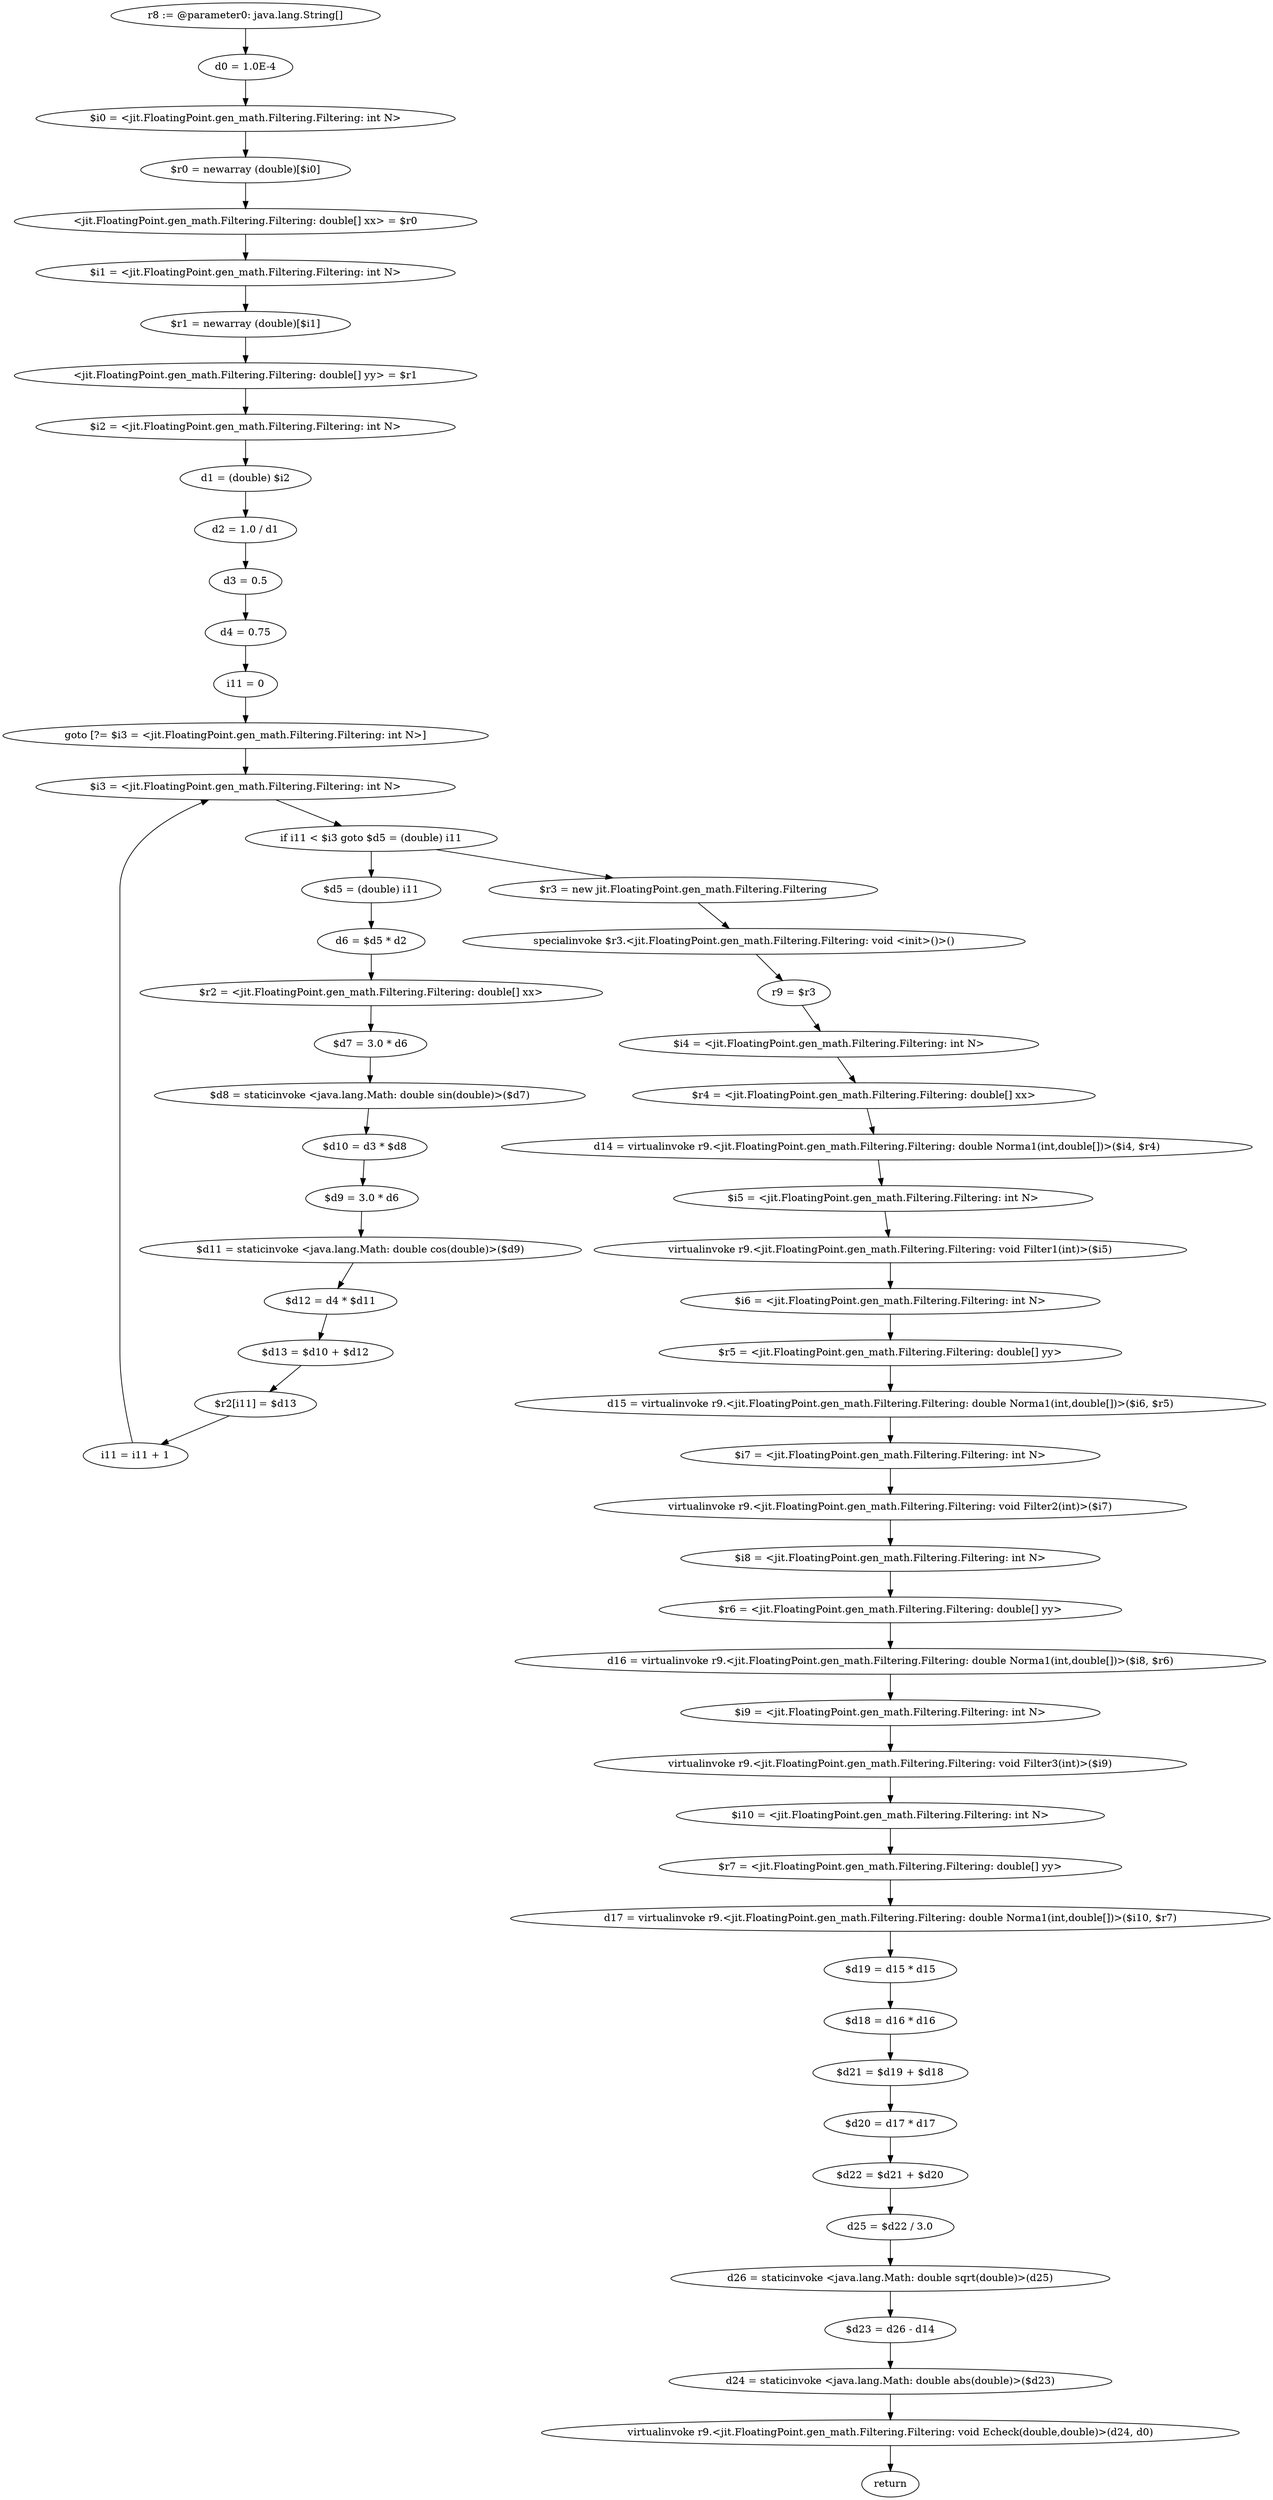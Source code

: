 digraph "unitGraph" {
    "r8 := @parameter0: java.lang.String[]"
    "d0 = 1.0E-4"
    "$i0 = <jit.FloatingPoint.gen_math.Filtering.Filtering: int N>"
    "$r0 = newarray (double)[$i0]"
    "<jit.FloatingPoint.gen_math.Filtering.Filtering: double[] xx> = $r0"
    "$i1 = <jit.FloatingPoint.gen_math.Filtering.Filtering: int N>"
    "$r1 = newarray (double)[$i1]"
    "<jit.FloatingPoint.gen_math.Filtering.Filtering: double[] yy> = $r1"
    "$i2 = <jit.FloatingPoint.gen_math.Filtering.Filtering: int N>"
    "d1 = (double) $i2"
    "d2 = 1.0 / d1"
    "d3 = 0.5"
    "d4 = 0.75"
    "i11 = 0"
    "goto [?= $i3 = <jit.FloatingPoint.gen_math.Filtering.Filtering: int N>]"
    "$d5 = (double) i11"
    "d6 = $d5 * d2"
    "$r2 = <jit.FloatingPoint.gen_math.Filtering.Filtering: double[] xx>"
    "$d7 = 3.0 * d6"
    "$d8 = staticinvoke <java.lang.Math: double sin(double)>($d7)"
    "$d10 = d3 * $d8"
    "$d9 = 3.0 * d6"
    "$d11 = staticinvoke <java.lang.Math: double cos(double)>($d9)"
    "$d12 = d4 * $d11"
    "$d13 = $d10 + $d12"
    "$r2[i11] = $d13"
    "i11 = i11 + 1"
    "$i3 = <jit.FloatingPoint.gen_math.Filtering.Filtering: int N>"
    "if i11 < $i3 goto $d5 = (double) i11"
    "$r3 = new jit.FloatingPoint.gen_math.Filtering.Filtering"
    "specialinvoke $r3.<jit.FloatingPoint.gen_math.Filtering.Filtering: void <init>()>()"
    "r9 = $r3"
    "$i4 = <jit.FloatingPoint.gen_math.Filtering.Filtering: int N>"
    "$r4 = <jit.FloatingPoint.gen_math.Filtering.Filtering: double[] xx>"
    "d14 = virtualinvoke r9.<jit.FloatingPoint.gen_math.Filtering.Filtering: double Norma1(int,double[])>($i4, $r4)"
    "$i5 = <jit.FloatingPoint.gen_math.Filtering.Filtering: int N>"
    "virtualinvoke r9.<jit.FloatingPoint.gen_math.Filtering.Filtering: void Filter1(int)>($i5)"
    "$i6 = <jit.FloatingPoint.gen_math.Filtering.Filtering: int N>"
    "$r5 = <jit.FloatingPoint.gen_math.Filtering.Filtering: double[] yy>"
    "d15 = virtualinvoke r9.<jit.FloatingPoint.gen_math.Filtering.Filtering: double Norma1(int,double[])>($i6, $r5)"
    "$i7 = <jit.FloatingPoint.gen_math.Filtering.Filtering: int N>"
    "virtualinvoke r9.<jit.FloatingPoint.gen_math.Filtering.Filtering: void Filter2(int)>($i7)"
    "$i8 = <jit.FloatingPoint.gen_math.Filtering.Filtering: int N>"
    "$r6 = <jit.FloatingPoint.gen_math.Filtering.Filtering: double[] yy>"
    "d16 = virtualinvoke r9.<jit.FloatingPoint.gen_math.Filtering.Filtering: double Norma1(int,double[])>($i8, $r6)"
    "$i9 = <jit.FloatingPoint.gen_math.Filtering.Filtering: int N>"
    "virtualinvoke r9.<jit.FloatingPoint.gen_math.Filtering.Filtering: void Filter3(int)>($i9)"
    "$i10 = <jit.FloatingPoint.gen_math.Filtering.Filtering: int N>"
    "$r7 = <jit.FloatingPoint.gen_math.Filtering.Filtering: double[] yy>"
    "d17 = virtualinvoke r9.<jit.FloatingPoint.gen_math.Filtering.Filtering: double Norma1(int,double[])>($i10, $r7)"
    "$d19 = d15 * d15"
    "$d18 = d16 * d16"
    "$d21 = $d19 + $d18"
    "$d20 = d17 * d17"
    "$d22 = $d21 + $d20"
    "d25 = $d22 / 3.0"
    "d26 = staticinvoke <java.lang.Math: double sqrt(double)>(d25)"
    "$d23 = d26 - d14"
    "d24 = staticinvoke <java.lang.Math: double abs(double)>($d23)"
    "virtualinvoke r9.<jit.FloatingPoint.gen_math.Filtering.Filtering: void Echeck(double,double)>(d24, d0)"
    "return"
    "r8 := @parameter0: java.lang.String[]"->"d0 = 1.0E-4";
    "d0 = 1.0E-4"->"$i0 = <jit.FloatingPoint.gen_math.Filtering.Filtering: int N>";
    "$i0 = <jit.FloatingPoint.gen_math.Filtering.Filtering: int N>"->"$r0 = newarray (double)[$i0]";
    "$r0 = newarray (double)[$i0]"->"<jit.FloatingPoint.gen_math.Filtering.Filtering: double[] xx> = $r0";
    "<jit.FloatingPoint.gen_math.Filtering.Filtering: double[] xx> = $r0"->"$i1 = <jit.FloatingPoint.gen_math.Filtering.Filtering: int N>";
    "$i1 = <jit.FloatingPoint.gen_math.Filtering.Filtering: int N>"->"$r1 = newarray (double)[$i1]";
    "$r1 = newarray (double)[$i1]"->"<jit.FloatingPoint.gen_math.Filtering.Filtering: double[] yy> = $r1";
    "<jit.FloatingPoint.gen_math.Filtering.Filtering: double[] yy> = $r1"->"$i2 = <jit.FloatingPoint.gen_math.Filtering.Filtering: int N>";
    "$i2 = <jit.FloatingPoint.gen_math.Filtering.Filtering: int N>"->"d1 = (double) $i2";
    "d1 = (double) $i2"->"d2 = 1.0 / d1";
    "d2 = 1.0 / d1"->"d3 = 0.5";
    "d3 = 0.5"->"d4 = 0.75";
    "d4 = 0.75"->"i11 = 0";
    "i11 = 0"->"goto [?= $i3 = <jit.FloatingPoint.gen_math.Filtering.Filtering: int N>]";
    "goto [?= $i3 = <jit.FloatingPoint.gen_math.Filtering.Filtering: int N>]"->"$i3 = <jit.FloatingPoint.gen_math.Filtering.Filtering: int N>";
    "$d5 = (double) i11"->"d6 = $d5 * d2";
    "d6 = $d5 * d2"->"$r2 = <jit.FloatingPoint.gen_math.Filtering.Filtering: double[] xx>";
    "$r2 = <jit.FloatingPoint.gen_math.Filtering.Filtering: double[] xx>"->"$d7 = 3.0 * d6";
    "$d7 = 3.0 * d6"->"$d8 = staticinvoke <java.lang.Math: double sin(double)>($d7)";
    "$d8 = staticinvoke <java.lang.Math: double sin(double)>($d7)"->"$d10 = d3 * $d8";
    "$d10 = d3 * $d8"->"$d9 = 3.0 * d6";
    "$d9 = 3.0 * d6"->"$d11 = staticinvoke <java.lang.Math: double cos(double)>($d9)";
    "$d11 = staticinvoke <java.lang.Math: double cos(double)>($d9)"->"$d12 = d4 * $d11";
    "$d12 = d4 * $d11"->"$d13 = $d10 + $d12";
    "$d13 = $d10 + $d12"->"$r2[i11] = $d13";
    "$r2[i11] = $d13"->"i11 = i11 + 1";
    "i11 = i11 + 1"->"$i3 = <jit.FloatingPoint.gen_math.Filtering.Filtering: int N>";
    "$i3 = <jit.FloatingPoint.gen_math.Filtering.Filtering: int N>"->"if i11 < $i3 goto $d5 = (double) i11";
    "if i11 < $i3 goto $d5 = (double) i11"->"$r3 = new jit.FloatingPoint.gen_math.Filtering.Filtering";
    "if i11 < $i3 goto $d5 = (double) i11"->"$d5 = (double) i11";
    "$r3 = new jit.FloatingPoint.gen_math.Filtering.Filtering"->"specialinvoke $r3.<jit.FloatingPoint.gen_math.Filtering.Filtering: void <init>()>()";
    "specialinvoke $r3.<jit.FloatingPoint.gen_math.Filtering.Filtering: void <init>()>()"->"r9 = $r3";
    "r9 = $r3"->"$i4 = <jit.FloatingPoint.gen_math.Filtering.Filtering: int N>";
    "$i4 = <jit.FloatingPoint.gen_math.Filtering.Filtering: int N>"->"$r4 = <jit.FloatingPoint.gen_math.Filtering.Filtering: double[] xx>";
    "$r4 = <jit.FloatingPoint.gen_math.Filtering.Filtering: double[] xx>"->"d14 = virtualinvoke r9.<jit.FloatingPoint.gen_math.Filtering.Filtering: double Norma1(int,double[])>($i4, $r4)";
    "d14 = virtualinvoke r9.<jit.FloatingPoint.gen_math.Filtering.Filtering: double Norma1(int,double[])>($i4, $r4)"->"$i5 = <jit.FloatingPoint.gen_math.Filtering.Filtering: int N>";
    "$i5 = <jit.FloatingPoint.gen_math.Filtering.Filtering: int N>"->"virtualinvoke r9.<jit.FloatingPoint.gen_math.Filtering.Filtering: void Filter1(int)>($i5)";
    "virtualinvoke r9.<jit.FloatingPoint.gen_math.Filtering.Filtering: void Filter1(int)>($i5)"->"$i6 = <jit.FloatingPoint.gen_math.Filtering.Filtering: int N>";
    "$i6 = <jit.FloatingPoint.gen_math.Filtering.Filtering: int N>"->"$r5 = <jit.FloatingPoint.gen_math.Filtering.Filtering: double[] yy>";
    "$r5 = <jit.FloatingPoint.gen_math.Filtering.Filtering: double[] yy>"->"d15 = virtualinvoke r9.<jit.FloatingPoint.gen_math.Filtering.Filtering: double Norma1(int,double[])>($i6, $r5)";
    "d15 = virtualinvoke r9.<jit.FloatingPoint.gen_math.Filtering.Filtering: double Norma1(int,double[])>($i6, $r5)"->"$i7 = <jit.FloatingPoint.gen_math.Filtering.Filtering: int N>";
    "$i7 = <jit.FloatingPoint.gen_math.Filtering.Filtering: int N>"->"virtualinvoke r9.<jit.FloatingPoint.gen_math.Filtering.Filtering: void Filter2(int)>($i7)";
    "virtualinvoke r9.<jit.FloatingPoint.gen_math.Filtering.Filtering: void Filter2(int)>($i7)"->"$i8 = <jit.FloatingPoint.gen_math.Filtering.Filtering: int N>";
    "$i8 = <jit.FloatingPoint.gen_math.Filtering.Filtering: int N>"->"$r6 = <jit.FloatingPoint.gen_math.Filtering.Filtering: double[] yy>";
    "$r6 = <jit.FloatingPoint.gen_math.Filtering.Filtering: double[] yy>"->"d16 = virtualinvoke r9.<jit.FloatingPoint.gen_math.Filtering.Filtering: double Norma1(int,double[])>($i8, $r6)";
    "d16 = virtualinvoke r9.<jit.FloatingPoint.gen_math.Filtering.Filtering: double Norma1(int,double[])>($i8, $r6)"->"$i9 = <jit.FloatingPoint.gen_math.Filtering.Filtering: int N>";
    "$i9 = <jit.FloatingPoint.gen_math.Filtering.Filtering: int N>"->"virtualinvoke r9.<jit.FloatingPoint.gen_math.Filtering.Filtering: void Filter3(int)>($i9)";
    "virtualinvoke r9.<jit.FloatingPoint.gen_math.Filtering.Filtering: void Filter3(int)>($i9)"->"$i10 = <jit.FloatingPoint.gen_math.Filtering.Filtering: int N>";
    "$i10 = <jit.FloatingPoint.gen_math.Filtering.Filtering: int N>"->"$r7 = <jit.FloatingPoint.gen_math.Filtering.Filtering: double[] yy>";
    "$r7 = <jit.FloatingPoint.gen_math.Filtering.Filtering: double[] yy>"->"d17 = virtualinvoke r9.<jit.FloatingPoint.gen_math.Filtering.Filtering: double Norma1(int,double[])>($i10, $r7)";
    "d17 = virtualinvoke r9.<jit.FloatingPoint.gen_math.Filtering.Filtering: double Norma1(int,double[])>($i10, $r7)"->"$d19 = d15 * d15";
    "$d19 = d15 * d15"->"$d18 = d16 * d16";
    "$d18 = d16 * d16"->"$d21 = $d19 + $d18";
    "$d21 = $d19 + $d18"->"$d20 = d17 * d17";
    "$d20 = d17 * d17"->"$d22 = $d21 + $d20";
    "$d22 = $d21 + $d20"->"d25 = $d22 / 3.0";
    "d25 = $d22 / 3.0"->"d26 = staticinvoke <java.lang.Math: double sqrt(double)>(d25)";
    "d26 = staticinvoke <java.lang.Math: double sqrt(double)>(d25)"->"$d23 = d26 - d14";
    "$d23 = d26 - d14"->"d24 = staticinvoke <java.lang.Math: double abs(double)>($d23)";
    "d24 = staticinvoke <java.lang.Math: double abs(double)>($d23)"->"virtualinvoke r9.<jit.FloatingPoint.gen_math.Filtering.Filtering: void Echeck(double,double)>(d24, d0)";
    "virtualinvoke r9.<jit.FloatingPoint.gen_math.Filtering.Filtering: void Echeck(double,double)>(d24, d0)"->"return";
}
